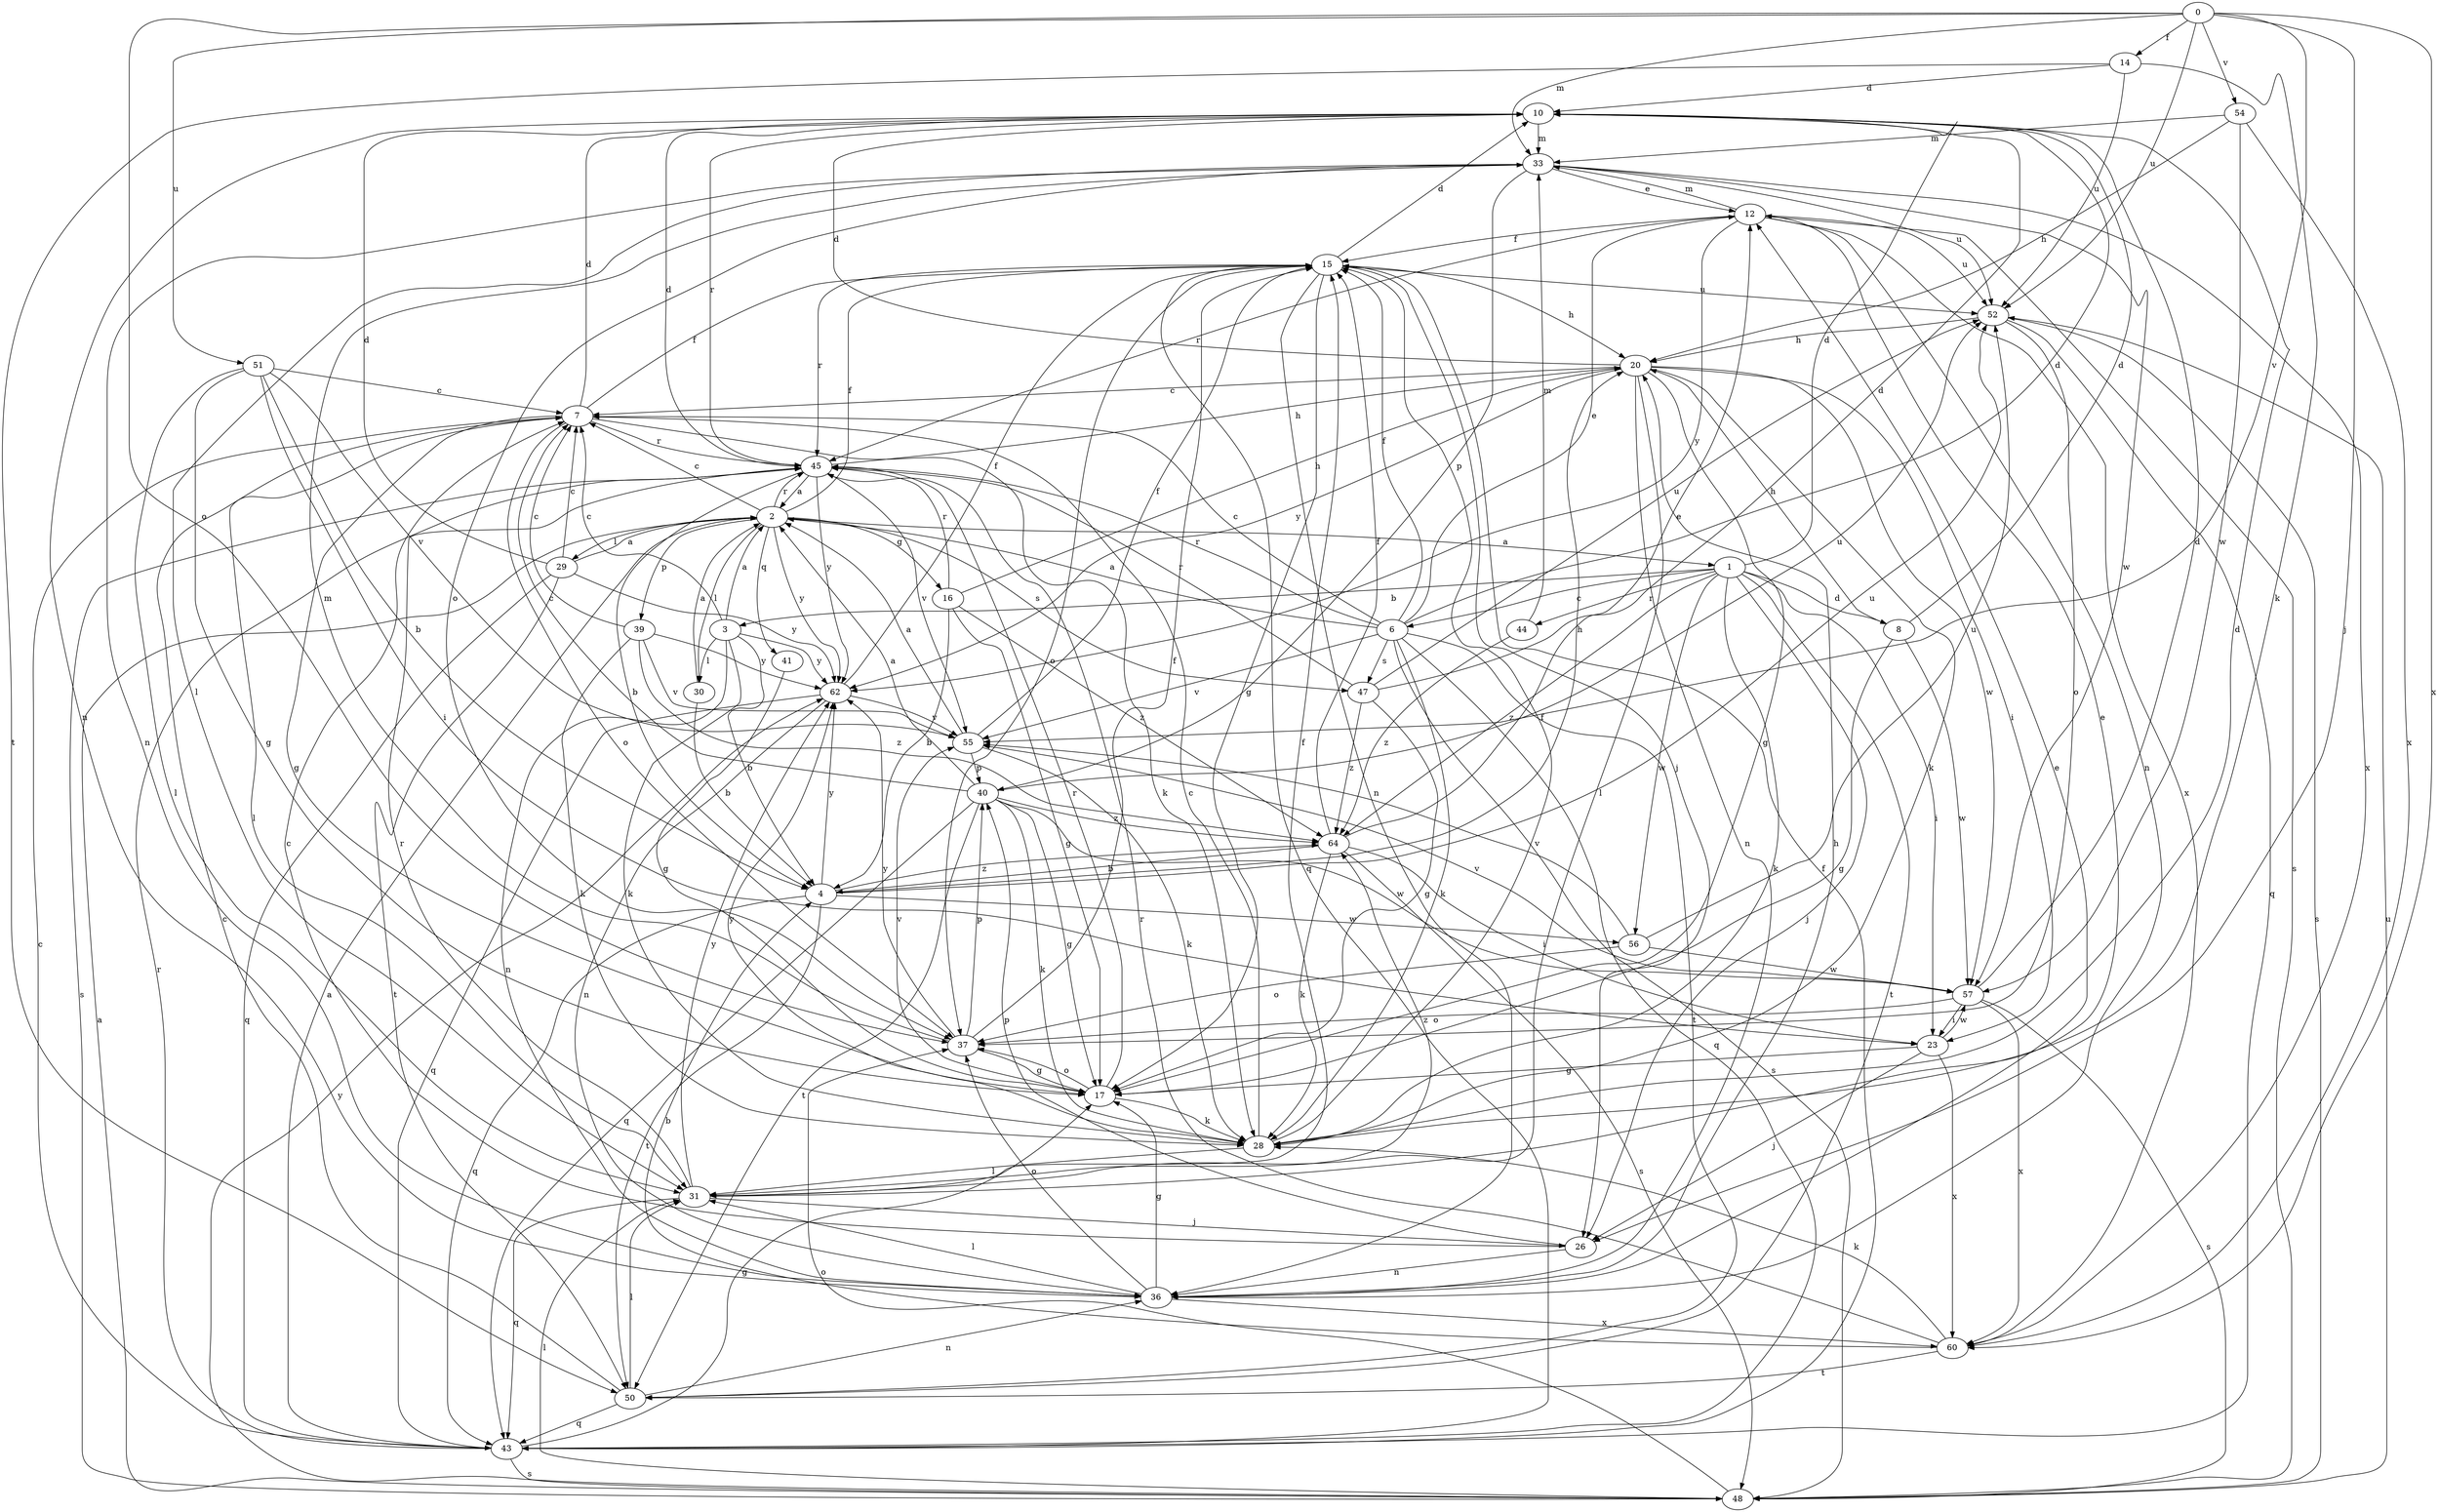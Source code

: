 strict digraph  {
0;
1;
2;
3;
4;
6;
7;
8;
10;
12;
14;
15;
16;
17;
20;
23;
26;
28;
29;
30;
31;
33;
36;
37;
39;
40;
41;
43;
44;
45;
47;
48;
50;
51;
52;
54;
55;
56;
57;
60;
62;
64;
0 -> 14  [label=f];
0 -> 26  [label=j];
0 -> 33  [label=m];
0 -> 37  [label=o];
0 -> 51  [label=u];
0 -> 52  [label=u];
0 -> 54  [label=v];
0 -> 55  [label=v];
0 -> 60  [label=x];
1 -> 3  [label=b];
1 -> 6  [label=c];
1 -> 8  [label=d];
1 -> 10  [label=d];
1 -> 23  [label=i];
1 -> 26  [label=j];
1 -> 28  [label=k];
1 -> 44  [label=r];
1 -> 50  [label=t];
1 -> 56  [label=w];
1 -> 64  [label=z];
2 -> 1  [label=a];
2 -> 7  [label=c];
2 -> 15  [label=f];
2 -> 16  [label=g];
2 -> 29  [label=l];
2 -> 30  [label=l];
2 -> 39  [label=p];
2 -> 41  [label=q];
2 -> 45  [label=r];
2 -> 47  [label=s];
2 -> 62  [label=y];
3 -> 2  [label=a];
3 -> 4  [label=b];
3 -> 7  [label=c];
3 -> 28  [label=k];
3 -> 30  [label=l];
3 -> 36  [label=n];
3 -> 62  [label=y];
4 -> 20  [label=h];
4 -> 43  [label=q];
4 -> 50  [label=t];
4 -> 52  [label=u];
4 -> 56  [label=w];
4 -> 62  [label=y];
4 -> 64  [label=z];
6 -> 2  [label=a];
6 -> 7  [label=c];
6 -> 10  [label=d];
6 -> 12  [label=e];
6 -> 15  [label=f];
6 -> 28  [label=k];
6 -> 43  [label=q];
6 -> 45  [label=r];
6 -> 47  [label=s];
6 -> 48  [label=s];
6 -> 50  [label=t];
6 -> 55  [label=v];
7 -> 10  [label=d];
7 -> 15  [label=f];
7 -> 17  [label=g];
7 -> 28  [label=k];
7 -> 31  [label=l];
7 -> 37  [label=o];
7 -> 45  [label=r];
8 -> 10  [label=d];
8 -> 17  [label=g];
8 -> 20  [label=h];
8 -> 57  [label=w];
10 -> 33  [label=m];
10 -> 36  [label=n];
10 -> 45  [label=r];
12 -> 15  [label=f];
12 -> 33  [label=m];
12 -> 36  [label=n];
12 -> 45  [label=r];
12 -> 48  [label=s];
12 -> 52  [label=u];
12 -> 60  [label=x];
12 -> 62  [label=y];
14 -> 10  [label=d];
14 -> 28  [label=k];
14 -> 50  [label=t];
14 -> 52  [label=u];
15 -> 10  [label=d];
15 -> 17  [label=g];
15 -> 20  [label=h];
15 -> 26  [label=j];
15 -> 36  [label=n];
15 -> 37  [label=o];
15 -> 43  [label=q];
15 -> 45  [label=r];
15 -> 52  [label=u];
16 -> 4  [label=b];
16 -> 17  [label=g];
16 -> 20  [label=h];
16 -> 45  [label=r];
16 -> 64  [label=z];
17 -> 28  [label=k];
17 -> 37  [label=o];
17 -> 45  [label=r];
17 -> 55  [label=v];
20 -> 7  [label=c];
20 -> 10  [label=d];
20 -> 17  [label=g];
20 -> 23  [label=i];
20 -> 28  [label=k];
20 -> 31  [label=l];
20 -> 36  [label=n];
20 -> 57  [label=w];
20 -> 62  [label=y];
23 -> 17  [label=g];
23 -> 26  [label=j];
23 -> 57  [label=w];
23 -> 60  [label=x];
26 -> 7  [label=c];
26 -> 36  [label=n];
26 -> 40  [label=p];
28 -> 7  [label=c];
28 -> 10  [label=d];
28 -> 15  [label=f];
28 -> 31  [label=l];
28 -> 62  [label=y];
29 -> 2  [label=a];
29 -> 7  [label=c];
29 -> 10  [label=d];
29 -> 43  [label=q];
29 -> 50  [label=t];
29 -> 62  [label=y];
30 -> 2  [label=a];
30 -> 4  [label=b];
31 -> 12  [label=e];
31 -> 15  [label=f];
31 -> 26  [label=j];
31 -> 43  [label=q];
31 -> 45  [label=r];
31 -> 62  [label=y];
31 -> 64  [label=z];
33 -> 12  [label=e];
33 -> 31  [label=l];
33 -> 36  [label=n];
33 -> 37  [label=o];
33 -> 40  [label=p];
33 -> 52  [label=u];
33 -> 57  [label=w];
33 -> 60  [label=x];
36 -> 12  [label=e];
36 -> 17  [label=g];
36 -> 20  [label=h];
36 -> 31  [label=l];
36 -> 37  [label=o];
36 -> 60  [label=x];
37 -> 15  [label=f];
37 -> 17  [label=g];
37 -> 33  [label=m];
37 -> 40  [label=p];
37 -> 62  [label=y];
39 -> 7  [label=c];
39 -> 28  [label=k];
39 -> 55  [label=v];
39 -> 62  [label=y];
39 -> 64  [label=z];
40 -> 2  [label=a];
40 -> 7  [label=c];
40 -> 17  [label=g];
40 -> 28  [label=k];
40 -> 43  [label=q];
40 -> 50  [label=t];
40 -> 52  [label=u];
40 -> 57  [label=w];
40 -> 64  [label=z];
41 -> 17  [label=g];
43 -> 2  [label=a];
43 -> 7  [label=c];
43 -> 15  [label=f];
43 -> 17  [label=g];
43 -> 45  [label=r];
43 -> 48  [label=s];
44 -> 33  [label=m];
44 -> 64  [label=z];
45 -> 2  [label=a];
45 -> 4  [label=b];
45 -> 10  [label=d];
45 -> 20  [label=h];
45 -> 48  [label=s];
45 -> 55  [label=v];
45 -> 62  [label=y];
47 -> 10  [label=d];
47 -> 17  [label=g];
47 -> 45  [label=r];
47 -> 52  [label=u];
47 -> 64  [label=z];
48 -> 2  [label=a];
48 -> 31  [label=l];
48 -> 37  [label=o];
48 -> 52  [label=u];
48 -> 62  [label=y];
50 -> 7  [label=c];
50 -> 31  [label=l];
50 -> 36  [label=n];
50 -> 43  [label=q];
51 -> 4  [label=b];
51 -> 7  [label=c];
51 -> 17  [label=g];
51 -> 23  [label=i];
51 -> 31  [label=l];
51 -> 55  [label=v];
52 -> 20  [label=h];
52 -> 37  [label=o];
52 -> 43  [label=q];
52 -> 48  [label=s];
54 -> 20  [label=h];
54 -> 33  [label=m];
54 -> 57  [label=w];
54 -> 60  [label=x];
55 -> 2  [label=a];
55 -> 15  [label=f];
55 -> 28  [label=k];
55 -> 40  [label=p];
56 -> 37  [label=o];
56 -> 52  [label=u];
56 -> 55  [label=v];
56 -> 57  [label=w];
57 -> 10  [label=d];
57 -> 23  [label=i];
57 -> 37  [label=o];
57 -> 48  [label=s];
57 -> 55  [label=v];
57 -> 60  [label=x];
60 -> 4  [label=b];
60 -> 28  [label=k];
60 -> 45  [label=r];
60 -> 50  [label=t];
62 -> 15  [label=f];
62 -> 36  [label=n];
62 -> 43  [label=q];
62 -> 55  [label=v];
64 -> 4  [label=b];
64 -> 12  [label=e];
64 -> 15  [label=f];
64 -> 23  [label=i];
64 -> 28  [label=k];
64 -> 48  [label=s];
}

